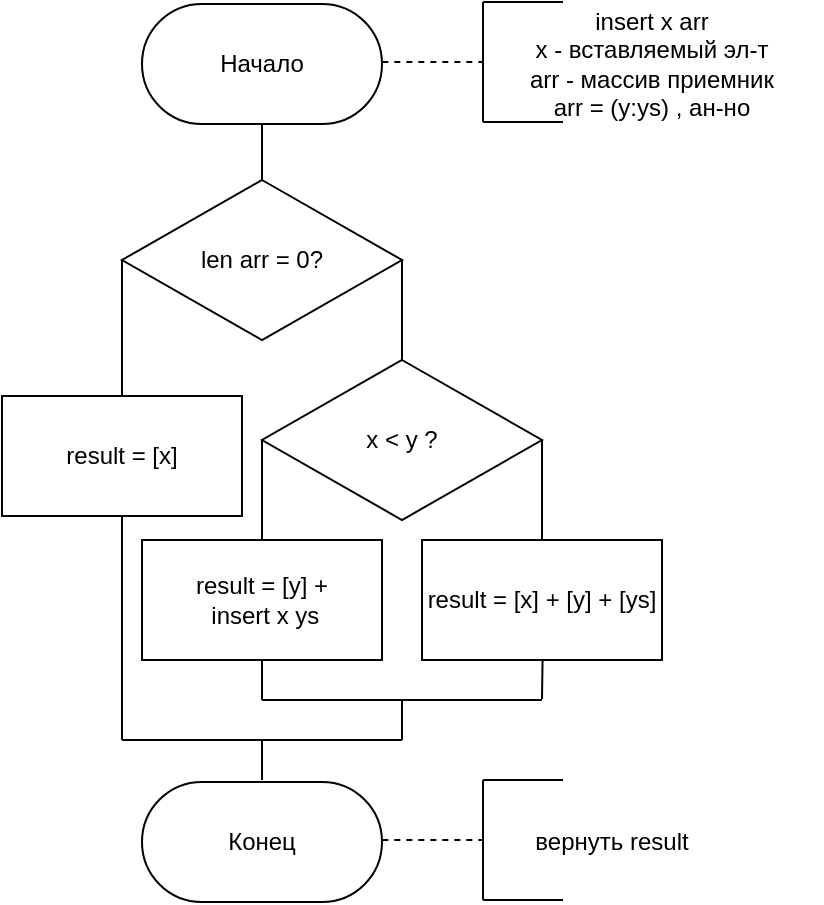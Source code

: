 <mxfile version="10.7.5" type="device"><diagram id="IQFTtdTNyeQlBhef8M9o" name="Page-1"><mxGraphModel dx="1527" dy="951" grid="1" gridSize="10" guides="1" tooltips="1" connect="1" arrows="1" fold="1" page="1" pageScale="1" pageWidth="827" pageHeight="1169" math="0" shadow="0"><root><mxCell id="0"/><mxCell id="1" parent="0"/><mxCell id="ABJUaB-im5tXASOW_9-Z-1" value="Начало" style="rounded=1;whiteSpace=wrap;html=1;arcSize=50;" vertex="1" parent="1"><mxGeometry x="120" y="32" width="120" height="60" as="geometry"/></mxCell><mxCell id="ABJUaB-im5tXASOW_9-Z-2" value="" style="endArrow=none;dashed=1;html=1;exitX=1;exitY=0.5;exitDx=0;exitDy=0;" edge="1" parent="1"><mxGeometry width="50" height="50" relative="1" as="geometry"><mxPoint x="240.167" y="61" as="sourcePoint"/><mxPoint x="290.5" y="61" as="targetPoint"/></mxGeometry></mxCell><mxCell id="ABJUaB-im5tXASOW_9-Z-3" value="" style="endArrow=none;html=1;" edge="1" parent="1"><mxGeometry width="50" height="50" relative="1" as="geometry"><mxPoint x="290.5" y="91" as="sourcePoint"/><mxPoint x="290.5" y="31" as="targetPoint"/></mxGeometry></mxCell><mxCell id="ABJUaB-im5tXASOW_9-Z-4" value="" style="endArrow=none;html=1;" edge="1" parent="1"><mxGeometry width="50" height="50" relative="1" as="geometry"><mxPoint x="290.5" y="91" as="sourcePoint"/><mxPoint x="330.5" y="91" as="targetPoint"/></mxGeometry></mxCell><mxCell id="ABJUaB-im5tXASOW_9-Z-5" value="" style="endArrow=none;html=1;" edge="1" parent="1"><mxGeometry width="50" height="50" relative="1" as="geometry"><mxPoint x="290.5" y="31" as="sourcePoint"/><mxPoint x="330.5" y="31" as="targetPoint"/></mxGeometry></mxCell><mxCell id="ABJUaB-im5tXASOW_9-Z-6" value="insert x arr&lt;br&gt;x - вставляемый эл-т&lt;br&gt;arr - массив приемник&lt;br&gt;arr = (y:ys) , ан-но&lt;br&gt;" style="text;html=1;strokeColor=none;fillColor=none;align=center;verticalAlign=middle;whiteSpace=wrap;rounded=0;" vertex="1" parent="1"><mxGeometry x="290" y="32" width="170" height="60" as="geometry"/></mxCell><mxCell id="ABJUaB-im5tXASOW_9-Z-7" value="len arr = 0?" style="rhombus;whiteSpace=wrap;html=1;" vertex="1" parent="1"><mxGeometry x="110" y="120" width="140" height="80" as="geometry"/></mxCell><mxCell id="ABJUaB-im5tXASOW_9-Z-8" value="" style="endArrow=none;html=1;entryX=0.5;entryY=1;entryDx=0;entryDy=0;exitX=0.5;exitY=0;exitDx=0;exitDy=0;" edge="1" parent="1" source="ABJUaB-im5tXASOW_9-Z-7" target="ABJUaB-im5tXASOW_9-Z-1"><mxGeometry width="50" height="50" relative="1" as="geometry"><mxPoint y="120" as="sourcePoint"/><mxPoint x="50" y="70" as="targetPoint"/></mxGeometry></mxCell><mxCell id="ABJUaB-im5tXASOW_9-Z-9" value="result = [x]" style="rounded=0;whiteSpace=wrap;html=1;" vertex="1" parent="1"><mxGeometry x="50" y="228" width="120" height="60" as="geometry"/></mxCell><mxCell id="ABJUaB-im5tXASOW_9-Z-11" value="" style="endArrow=none;html=1;entryX=0;entryY=0.5;entryDx=0;entryDy=0;exitX=0.5;exitY=0;exitDx=0;exitDy=0;" edge="1" parent="1" source="ABJUaB-im5tXASOW_9-Z-9" target="ABJUaB-im5tXASOW_9-Z-7"><mxGeometry width="50" height="50" relative="1" as="geometry"><mxPoint x="10" y="180" as="sourcePoint"/><mxPoint x="60" y="130" as="targetPoint"/></mxGeometry></mxCell><mxCell id="ABJUaB-im5tXASOW_9-Z-12" value="x &amp;lt; y ?&lt;br&gt;" style="rhombus;whiteSpace=wrap;html=1;" vertex="1" parent="1"><mxGeometry x="180" y="210" width="140" height="80" as="geometry"/></mxCell><mxCell id="ABJUaB-im5tXASOW_9-Z-13" value="" style="endArrow=none;html=1;exitX=0.5;exitY=0;exitDx=0;exitDy=0;entryX=1;entryY=0.5;entryDx=0;entryDy=0;" edge="1" parent="1" source="ABJUaB-im5tXASOW_9-Z-12" target="ABJUaB-im5tXASOW_9-Z-7"><mxGeometry width="50" height="50" relative="1" as="geometry"><mxPoint x="300" y="200" as="sourcePoint"/><mxPoint x="350" y="150" as="targetPoint"/></mxGeometry></mxCell><mxCell id="ABJUaB-im5tXASOW_9-Z-15" value="result = [x] + [y] + [ys]" style="rounded=0;whiteSpace=wrap;html=1;" vertex="1" parent="1"><mxGeometry x="260" y="300" width="120" height="60" as="geometry"/></mxCell><mxCell id="ABJUaB-im5tXASOW_9-Z-16" value="" style="endArrow=none;html=1;entryX=1;entryY=0.5;entryDx=0;entryDy=0;exitX=0.5;exitY=0;exitDx=0;exitDy=0;" edge="1" parent="1" source="ABJUaB-im5tXASOW_9-Z-15" target="ABJUaB-im5tXASOW_9-Z-12"><mxGeometry width="50" height="50" relative="1" as="geometry"><mxPoint x="350" y="300" as="sourcePoint"/><mxPoint x="400" y="250" as="targetPoint"/></mxGeometry></mxCell><mxCell id="ABJUaB-im5tXASOW_9-Z-17" value="result = [y] +&lt;br&gt;&amp;nbsp;insert x ys" style="rounded=0;whiteSpace=wrap;html=1;" vertex="1" parent="1"><mxGeometry x="120" y="300" width="120" height="60" as="geometry"/></mxCell><mxCell id="ABJUaB-im5tXASOW_9-Z-18" value="" style="endArrow=none;html=1;entryX=0;entryY=0.5;entryDx=0;entryDy=0;" edge="1" parent="1" target="ABJUaB-im5tXASOW_9-Z-12"><mxGeometry width="50" height="50" relative="1" as="geometry"><mxPoint x="180" y="300" as="sourcePoint"/><mxPoint x="230" y="280" as="targetPoint"/></mxGeometry></mxCell><mxCell id="ABJUaB-im5tXASOW_9-Z-19" value="" style="endArrow=none;html=1;entryX=0.5;entryY=1;entryDx=0;entryDy=0;" edge="1" parent="1" target="ABJUaB-im5tXASOW_9-Z-17"><mxGeometry width="50" height="50" relative="1" as="geometry"><mxPoint x="180" y="380" as="sourcePoint"/><mxPoint x="160" y="400" as="targetPoint"/></mxGeometry></mxCell><mxCell id="ABJUaB-im5tXASOW_9-Z-20" value="" style="endArrow=none;html=1;entryX=0.5;entryY=1;entryDx=0;entryDy=0;" edge="1" parent="1"><mxGeometry width="50" height="50" relative="1" as="geometry"><mxPoint x="320" y="379.5" as="sourcePoint"/><mxPoint x="320.286" y="359.786" as="targetPoint"/></mxGeometry></mxCell><mxCell id="ABJUaB-im5tXASOW_9-Z-21" value="" style="endArrow=none;html=1;" edge="1" parent="1"><mxGeometry width="50" height="50" relative="1" as="geometry"><mxPoint x="180" y="380" as="sourcePoint"/><mxPoint x="320" y="380" as="targetPoint"/></mxGeometry></mxCell><mxCell id="ABJUaB-im5tXASOW_9-Z-22" value="" style="endArrow=none;html=1;" edge="1" parent="1"><mxGeometry width="50" height="50" relative="1" as="geometry"><mxPoint x="250" y="400" as="sourcePoint"/><mxPoint x="250" y="380" as="targetPoint"/></mxGeometry></mxCell><mxCell id="ABJUaB-im5tXASOW_9-Z-23" value="" style="endArrow=none;html=1;entryX=0.5;entryY=1;entryDx=0;entryDy=0;" edge="1" parent="1" target="ABJUaB-im5tXASOW_9-Z-9"><mxGeometry width="50" height="50" relative="1" as="geometry"><mxPoint x="110" y="400" as="sourcePoint"/><mxPoint x="90" y="380" as="targetPoint"/></mxGeometry></mxCell><mxCell id="ABJUaB-im5tXASOW_9-Z-24" value="" style="endArrow=none;html=1;" edge="1" parent="1"><mxGeometry width="50" height="50" relative="1" as="geometry"><mxPoint x="110" y="400" as="sourcePoint"/><mxPoint x="250" y="400" as="targetPoint"/></mxGeometry></mxCell><mxCell id="ABJUaB-im5tXASOW_9-Z-25" value="" style="endArrow=none;html=1;" edge="1" parent="1"><mxGeometry width="50" height="50" relative="1" as="geometry"><mxPoint x="180" y="420" as="sourcePoint"/><mxPoint x="180" y="400" as="targetPoint"/></mxGeometry></mxCell><mxCell id="ABJUaB-im5tXASOW_9-Z-26" value="Конец" style="rounded=1;whiteSpace=wrap;html=1;arcSize=50;" vertex="1" parent="1"><mxGeometry x="120" y="421" width="120" height="60" as="geometry"/></mxCell><mxCell id="ABJUaB-im5tXASOW_9-Z-27" value="" style="endArrow=none;dashed=1;html=1;exitX=1;exitY=0.5;exitDx=0;exitDy=0;" edge="1" parent="1"><mxGeometry width="50" height="50" relative="1" as="geometry"><mxPoint x="240.167" y="450" as="sourcePoint"/><mxPoint x="290.5" y="450" as="targetPoint"/></mxGeometry></mxCell><mxCell id="ABJUaB-im5tXASOW_9-Z-28" value="" style="endArrow=none;html=1;" edge="1" parent="1"><mxGeometry width="50" height="50" relative="1" as="geometry"><mxPoint x="290.5" y="480" as="sourcePoint"/><mxPoint x="290.5" y="420" as="targetPoint"/></mxGeometry></mxCell><mxCell id="ABJUaB-im5tXASOW_9-Z-29" value="" style="endArrow=none;html=1;" edge="1" parent="1"><mxGeometry width="50" height="50" relative="1" as="geometry"><mxPoint x="290.5" y="480" as="sourcePoint"/><mxPoint x="330.5" y="480" as="targetPoint"/></mxGeometry></mxCell><mxCell id="ABJUaB-im5tXASOW_9-Z-30" value="" style="endArrow=none;html=1;" edge="1" parent="1"><mxGeometry width="50" height="50" relative="1" as="geometry"><mxPoint x="290.5" y="420" as="sourcePoint"/><mxPoint x="330.5" y="420" as="targetPoint"/></mxGeometry></mxCell><mxCell id="ABJUaB-im5tXASOW_9-Z-34" value="вернуть result" style="text;html=1;strokeColor=none;fillColor=none;align=center;verticalAlign=middle;whiteSpace=wrap;rounded=0;" vertex="1" parent="1"><mxGeometry x="290" y="421" width="130" height="59" as="geometry"/></mxCell></root></mxGraphModel></diagram></mxfile>